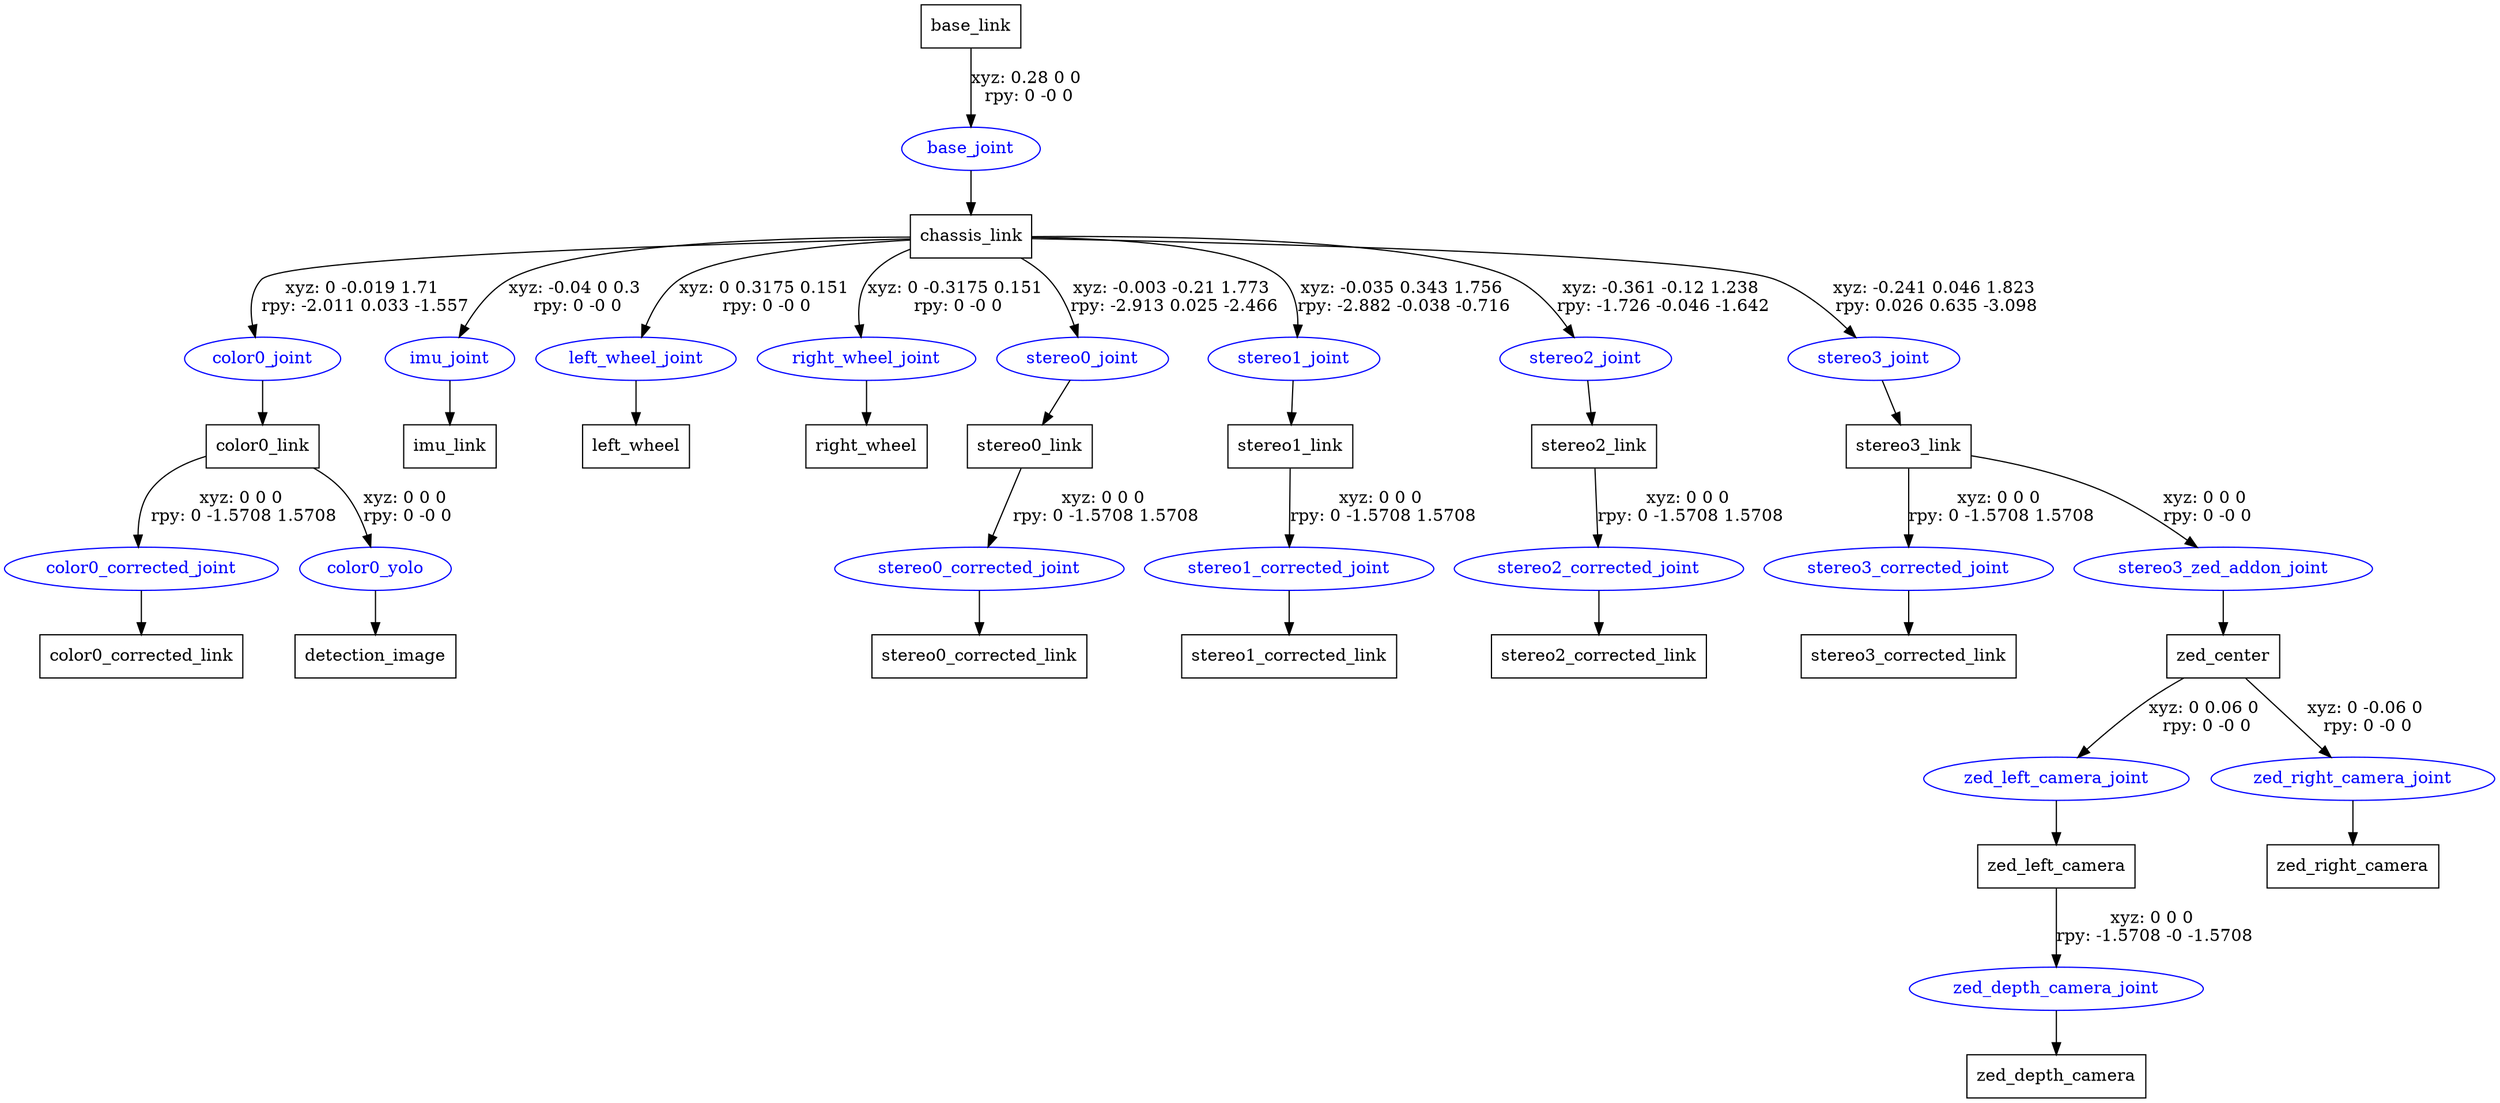 digraph G {
node [shape=box];
"base_link" [label="base_link"];
"chassis_link" [label="chassis_link"];
"color0_link" [label="color0_link"];
"color0_corrected_link" [label="color0_corrected_link"];
"detection_image" [label="detection_image"];
"imu_link" [label="imu_link"];
"left_wheel" [label="left_wheel"];
"right_wheel" [label="right_wheel"];
"stereo0_link" [label="stereo0_link"];
"stereo0_corrected_link" [label="stereo0_corrected_link"];
"stereo1_link" [label="stereo1_link"];
"stereo1_corrected_link" [label="stereo1_corrected_link"];
"stereo2_link" [label="stereo2_link"];
"stereo2_corrected_link" [label="stereo2_corrected_link"];
"stereo3_link" [label="stereo3_link"];
"stereo3_corrected_link" [label="stereo3_corrected_link"];
"zed_center" [label="zed_center"];
"zed_left_camera" [label="zed_left_camera"];
"zed_depth_camera" [label="zed_depth_camera"];
"zed_right_camera" [label="zed_right_camera"];
node [shape=ellipse, color=blue, fontcolor=blue];
"base_link" -> "base_joint" [label="xyz: 0.28 0 0 \nrpy: 0 -0 0"]
"base_joint" -> "chassis_link"
"chassis_link" -> "color0_joint" [label="xyz: 0 -0.019 1.71 \nrpy: -2.011 0.033 -1.557"]
"color0_joint" -> "color0_link"
"color0_link" -> "color0_corrected_joint" [label="xyz: 0 0 0 \nrpy: 0 -1.5708 1.5708"]
"color0_corrected_joint" -> "color0_corrected_link"
"color0_link" -> "color0_yolo" [label="xyz: 0 0 0 \nrpy: 0 -0 0"]
"color0_yolo" -> "detection_image"
"chassis_link" -> "imu_joint" [label="xyz: -0.04 0 0.3 \nrpy: 0 -0 0"]
"imu_joint" -> "imu_link"
"chassis_link" -> "left_wheel_joint" [label="xyz: 0 0.3175 0.151 \nrpy: 0 -0 0"]
"left_wheel_joint" -> "left_wheel"
"chassis_link" -> "right_wheel_joint" [label="xyz: 0 -0.3175 0.151 \nrpy: 0 -0 0"]
"right_wheel_joint" -> "right_wheel"
"chassis_link" -> "stereo0_joint" [label="xyz: -0.003 -0.21 1.773 \nrpy: -2.913 0.025 -2.466"]
"stereo0_joint" -> "stereo0_link"
"stereo0_link" -> "stereo0_corrected_joint" [label="xyz: 0 0 0 \nrpy: 0 -1.5708 1.5708"]
"stereo0_corrected_joint" -> "stereo0_corrected_link"
"chassis_link" -> "stereo1_joint" [label="xyz: -0.035 0.343 1.756 \nrpy: -2.882 -0.038 -0.716"]
"stereo1_joint" -> "stereo1_link"
"stereo1_link" -> "stereo1_corrected_joint" [label="xyz: 0 0 0 \nrpy: 0 -1.5708 1.5708"]
"stereo1_corrected_joint" -> "stereo1_corrected_link"
"chassis_link" -> "stereo2_joint" [label="xyz: -0.361 -0.12 1.238 \nrpy: -1.726 -0.046 -1.642"]
"stereo2_joint" -> "stereo2_link"
"stereo2_link" -> "stereo2_corrected_joint" [label="xyz: 0 0 0 \nrpy: 0 -1.5708 1.5708"]
"stereo2_corrected_joint" -> "stereo2_corrected_link"
"chassis_link" -> "stereo3_joint" [label="xyz: -0.241 0.046 1.823 \nrpy: 0.026 0.635 -3.098"]
"stereo3_joint" -> "stereo3_link"
"stereo3_link" -> "stereo3_corrected_joint" [label="xyz: 0 0 0 \nrpy: 0 -1.5708 1.5708"]
"stereo3_corrected_joint" -> "stereo3_corrected_link"
"stereo3_link" -> "stereo3_zed_addon_joint" [label="xyz: 0 0 0 \nrpy: 0 -0 0"]
"stereo3_zed_addon_joint" -> "zed_center"
"zed_center" -> "zed_left_camera_joint" [label="xyz: 0 0.06 0 \nrpy: 0 -0 0"]
"zed_left_camera_joint" -> "zed_left_camera"
"zed_left_camera" -> "zed_depth_camera_joint" [label="xyz: 0 0 0 \nrpy: -1.5708 -0 -1.5708"]
"zed_depth_camera_joint" -> "zed_depth_camera"
"zed_center" -> "zed_right_camera_joint" [label="xyz: 0 -0.06 0 \nrpy: 0 -0 0"]
"zed_right_camera_joint" -> "zed_right_camera"
}
